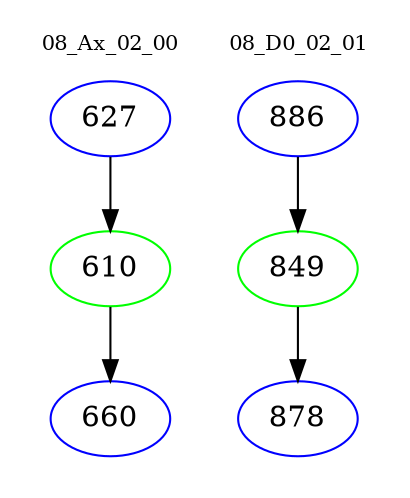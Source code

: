 digraph{
subgraph cluster_0 {
color = white
label = "08_Ax_02_00";
fontsize=10;
T0_627 [label="627", color="blue"]
T0_627 -> T0_610 [color="black"]
T0_610 [label="610", color="green"]
T0_610 -> T0_660 [color="black"]
T0_660 [label="660", color="blue"]
}
subgraph cluster_1 {
color = white
label = "08_D0_02_01";
fontsize=10;
T1_886 [label="886", color="blue"]
T1_886 -> T1_849 [color="black"]
T1_849 [label="849", color="green"]
T1_849 -> T1_878 [color="black"]
T1_878 [label="878", color="blue"]
}
}
